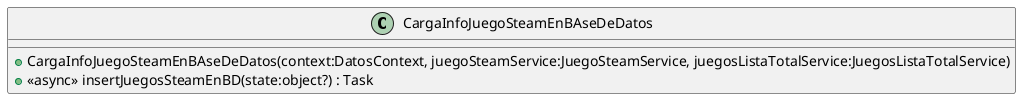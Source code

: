 @startuml
class CargaInfoJuegoSteamEnBAseDeDatos {
    + CargaInfoJuegoSteamEnBAseDeDatos(context:DatosContext, juegoSteamService:JuegoSteamService, juegosListaTotalService:JuegosListaTotalService)
    + <<async>> insertJuegosSteamEnBD(state:object?) : Task
}
@enduml
